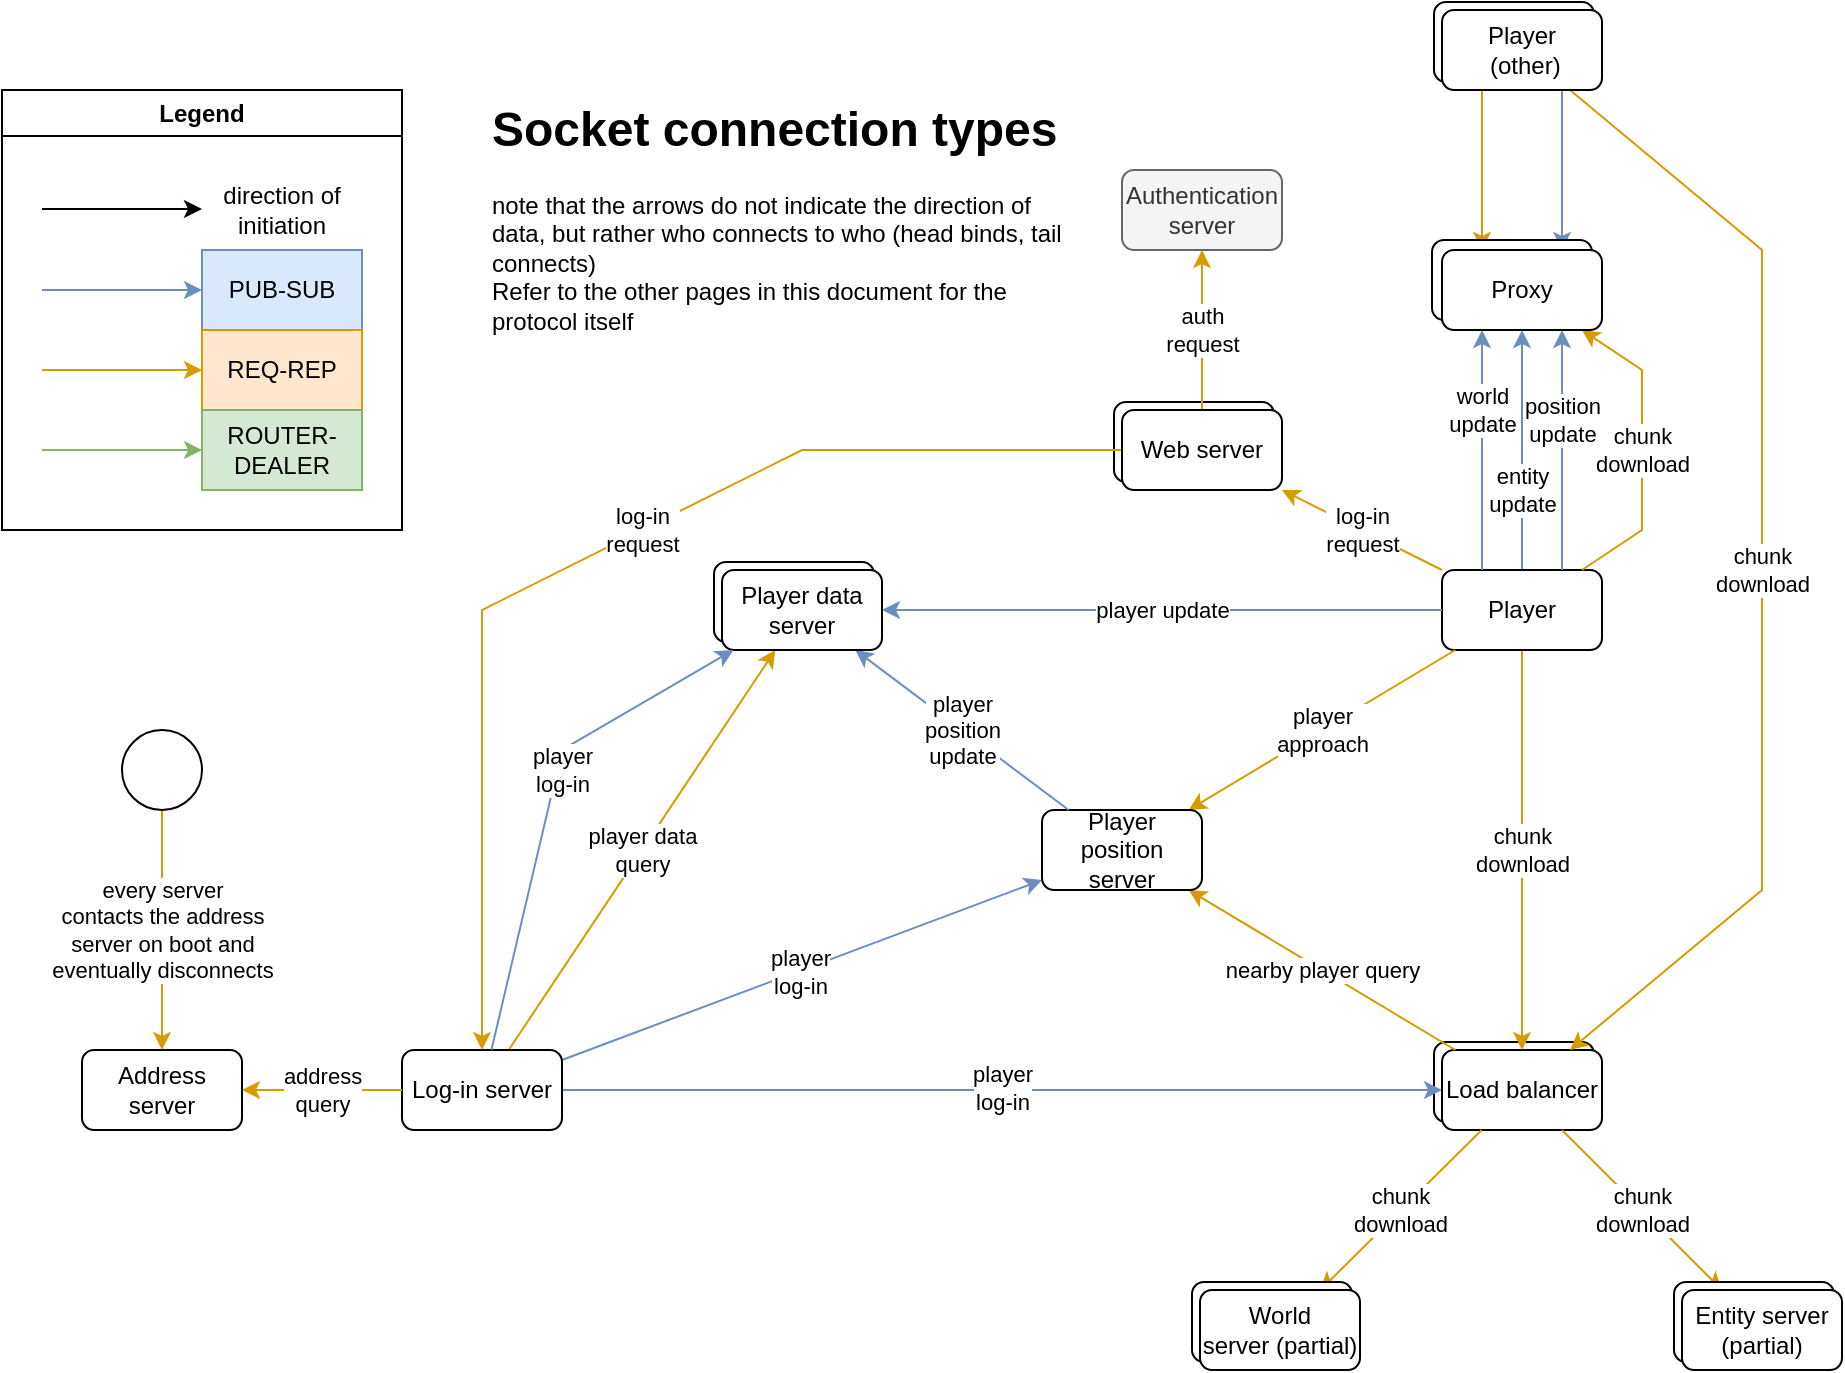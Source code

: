 <mxfile version="24.2.5" type="device" pages="3">
  <diagram name="Page-1" id="-XZSJMTc7Yp8Ca2N_RrX">
    <mxGraphModel dx="2284" dy="844" grid="1" gridSize="10" guides="1" tooltips="1" connect="1" arrows="1" fold="1" page="1" pageScale="1" pageWidth="850" pageHeight="1100" math="0" shadow="0">
      <root>
        <mxCell id="0" />
        <mxCell id="1" parent="0" />
        <mxCell id="c8ndPrOFLr2eYHgnw1_O-13" value="" style="group" parent="1" vertex="1" connectable="0">
          <mxGeometry x="476" y="556" width="84" height="44" as="geometry" />
        </mxCell>
        <mxCell id="c8ndPrOFLr2eYHgnw1_O-11" value="" style="rounded=1;whiteSpace=wrap;html=1;" parent="c8ndPrOFLr2eYHgnw1_O-13" vertex="1">
          <mxGeometry width="80" height="40" as="geometry" />
        </mxCell>
        <mxCell id="cuve7xkzAqDX1PYKI7XO-64" value="Load balancer" style="rounded=1;whiteSpace=wrap;html=1;" parent="c8ndPrOFLr2eYHgnw1_O-13" vertex="1">
          <mxGeometry x="4" y="4" width="80" height="40" as="geometry" />
        </mxCell>
        <mxCell id="zfnvI9YEXxwQ388HLTPP-1" value="Web server" style="rounded=1;whiteSpace=wrap;html=1;" parent="1" vertex="1">
          <mxGeometry x="316" y="236" width="80" height="40" as="geometry" />
        </mxCell>
        <mxCell id="c8ndPrOFLr2eYHgnw1_O-6" value="" style="rounded=1;whiteSpace=wrap;html=1;" parent="1" vertex="1">
          <mxGeometry x="476" y="36" width="80" height="40" as="geometry" />
        </mxCell>
        <mxCell id="_dsYM-RK6ODJ3AJcdP68-7" value="&lt;div&gt;chunk&lt;/div&gt;&lt;div&gt;download&lt;br&gt;&lt;/div&gt;" style="edgeStyle=none;rounded=0;orthogonalLoop=1;jettySize=auto;html=1;labelBackgroundColor=#FFFFFF;startArrow=none;startFill=0;fillColor=#ffe6cc;strokeColor=#d79b00;" parent="1" source="cuve7xkzAqDX1PYKI7XO-9" target="cuve7xkzAqDX1PYKI7XO-64" edge="1">
          <mxGeometry relative="1" as="geometry">
            <Array as="points">
              <mxPoint x="640" y="160" />
              <mxPoint x="640" y="480" />
            </Array>
            <mxPoint x="560" y="170" as="sourcePoint" />
            <mxPoint x="560" y="330" as="targetPoint" />
          </mxGeometry>
        </mxCell>
        <mxCell id="cuve7xkzAqDX1PYKI7XO-21" value="&lt;div&gt;log-in&lt;/div&gt;&lt;div&gt;request&lt;br&gt;&lt;/div&gt;" style="edgeStyle=none;rounded=0;orthogonalLoop=1;jettySize=auto;html=1;fillColor=#ffe6cc;strokeColor=#d79b00;" parent="1" source="MMXoF90WJwNgmBRKdFea-1" target="KNmtMF9vEaBxsJGkywoP-10" edge="1">
          <mxGeometry relative="1" as="geometry">
            <mxPoint x="200" y="280" as="targetPoint" />
          </mxGeometry>
        </mxCell>
        <mxCell id="cuve7xkzAqDX1PYKI7XO-38" value="&lt;div&gt;&lt;span style=&quot;&quot;&gt;chunk &lt;br&gt;&lt;/span&gt;&lt;/div&gt;&lt;div&gt;&lt;span style=&quot;&quot;&gt;download&lt;/span&gt;&lt;/div&gt;" style="edgeStyle=none;rounded=0;orthogonalLoop=1;jettySize=auto;html=1;labelBackgroundColor=default;startArrow=none;startFill=0;fillColor=#ffe6cc;strokeColor=#d79b00;" parent="1" source="MMXoF90WJwNgmBRKdFea-1" target="cuve7xkzAqDX1PYKI7XO-64" edge="1">
          <mxGeometry relative="1" as="geometry">
            <mxPoint x="510" y="620" as="sourcePoint" />
            <mxPoint x="470" y="460" as="targetPoint" />
            <mxPoint as="offset" />
          </mxGeometry>
        </mxCell>
        <mxCell id="cuve7xkzAqDX1PYKI7XO-56" value="&lt;div&gt;entity&lt;/div&gt;&lt;div&gt;update&lt;br&gt;&lt;/div&gt;" style="edgeStyle=elbowEdgeStyle;rounded=0;orthogonalLoop=1;jettySize=auto;html=1;exitX=0.5;exitY=0;exitDx=0;exitDy=0;labelBackgroundColor=#FFFFFF;startArrow=none;startFill=0;fillColor=#dae8fc;strokeColor=#6c8ebf;" parent="1" source="MMXoF90WJwNgmBRKdFea-1" target="qrd6j271ipswhN6O9-AD-4" edge="1">
          <mxGeometry x="-0.333" relative="1" as="geometry">
            <mxPoint as="offset" />
            <mxPoint x="520" y="220" as="targetPoint" />
          </mxGeometry>
        </mxCell>
        <mxCell id="MMXoF90WJwNgmBRKdFea-1" value="&lt;div&gt;Player&lt;/div&gt;" style="rounded=1;whiteSpace=wrap;html=1;" parent="1" vertex="1">
          <mxGeometry x="480" y="320" width="80" height="40" as="geometry" />
        </mxCell>
        <mxCell id="cuve7xkzAqDX1PYKI7XO-2" value="Address server" style="rounded=1;whiteSpace=wrap;html=1;" parent="1" vertex="1">
          <mxGeometry x="-200" y="560" width="80" height="40" as="geometry" />
        </mxCell>
        <mxCell id="cuve7xkzAqDX1PYKI7XO-7" value="&lt;div&gt;auth&lt;/div&gt;&lt;div&gt;request&lt;br&gt;&lt;/div&gt;" style="rounded=0;orthogonalLoop=1;jettySize=auto;html=1;fillColor=#ffe6cc;strokeColor=#d79b00;" parent="1" source="KNmtMF9vEaBxsJGkywoP-10" target="cuve7xkzAqDX1PYKI7XO-5" edge="1">
          <mxGeometry relative="1" as="geometry" />
        </mxCell>
        <mxCell id="cuve7xkzAqDX1PYKI7XO-8" value="&lt;div&gt;player data&lt;/div&gt;&lt;div&gt;query&lt;br&gt;&lt;/div&gt;" style="rounded=0;orthogonalLoop=1;jettySize=auto;html=1;fillColor=#ffe6cc;strokeColor=#d79b00;" parent="1" source="cuve7xkzAqDX1PYKI7XO-4" target="cuve7xkzAqDX1PYKI7XO-6" edge="1">
          <mxGeometry relative="1" as="geometry" />
        </mxCell>
        <mxCell id="KNmtMF9vEaBxsJGkywoP-5" value="player&lt;br&gt;log-in" style="edgeStyle=none;rounded=0;orthogonalLoop=1;jettySize=auto;html=1;fillColor=#dae8fc;strokeColor=#6c8ebf;" parent="1" source="cuve7xkzAqDX1PYKI7XO-4" target="L0Wf4HOtPtDyvwFHwlUj-1" edge="1">
          <mxGeometry x="-0.009" y="-1" relative="1" as="geometry">
            <mxPoint as="offset" />
          </mxGeometry>
        </mxCell>
        <mxCell id="KNmtMF9vEaBxsJGkywoP-6" value="player&lt;br&gt;log-in" style="edgeStyle=none;rounded=0;orthogonalLoop=1;jettySize=auto;html=1;fillColor=#dae8fc;strokeColor=#6c8ebf;" parent="1" source="cuve7xkzAqDX1PYKI7XO-4" target="cuve7xkzAqDX1PYKI7XO-64" edge="1">
          <mxGeometry y="1" relative="1" as="geometry">
            <mxPoint as="offset" />
          </mxGeometry>
        </mxCell>
        <mxCell id="cuve7xkzAqDX1PYKI7XO-4" value="Log-in server" style="rounded=1;whiteSpace=wrap;html=1;" parent="1" vertex="1">
          <mxGeometry x="-40" y="560" width="80" height="40" as="geometry" />
        </mxCell>
        <mxCell id="cuve7xkzAqDX1PYKI7XO-5" value="Authentication server" style="rounded=1;whiteSpace=wrap;html=1;fillColor=#f5f5f5;fontColor=#333333;strokeColor=#666666;" parent="1" vertex="1">
          <mxGeometry x="320" y="120" width="80" height="40" as="geometry" />
        </mxCell>
        <mxCell id="cuve7xkzAqDX1PYKI7XO-43" value="player update" style="edgeStyle=none;rounded=0;orthogonalLoop=1;jettySize=auto;html=1;labelBackgroundColor=#FFFFFF;startArrow=none;startFill=0;fillColor=#dae8fc;strokeColor=#6c8ebf;" parent="1" source="MMXoF90WJwNgmBRKdFea-1" target="cuve7xkzAqDX1PYKI7XO-6" edge="1">
          <mxGeometry relative="1" as="geometry" />
        </mxCell>
        <mxCell id="cuve7xkzAqDX1PYKI7XO-45" value="&lt;div&gt;address&lt;br&gt;&lt;/div&gt;&lt;div&gt;query&lt;br&gt;&lt;/div&gt;" style="edgeStyle=none;rounded=0;orthogonalLoop=1;jettySize=auto;html=1;labelBackgroundColor=#FFFFFF;startArrow=none;startFill=0;fillColor=#ffe6cc;strokeColor=#d79b00;" parent="1" source="cuve7xkzAqDX1PYKI7XO-4" target="cuve7xkzAqDX1PYKI7XO-2" edge="1">
          <mxGeometry relative="1" as="geometry" />
        </mxCell>
        <mxCell id="cuve7xkzAqDX1PYKI7XO-39" value="&lt;div&gt;world&lt;/div&gt;&lt;div&gt;update&lt;br&gt;&lt;/div&gt;" style="edgeStyle=elbowEdgeStyle;rounded=0;orthogonalLoop=1;jettySize=auto;html=1;labelBackgroundColor=#FFFFFF;startArrow=none;startFill=0;fillColor=#dae8fc;strokeColor=#6c8ebf;exitX=0.25;exitY=0;exitDx=0;exitDy=0;" parent="1" source="MMXoF90WJwNgmBRKdFea-1" target="qrd6j271ipswhN6O9-AD-4" edge="1">
          <mxGeometry x="0.333" relative="1" as="geometry">
            <mxPoint x="670" y="310" as="sourcePoint" />
            <mxPoint as="offset" />
            <mxPoint x="500" y="220" as="targetPoint" />
          </mxGeometry>
        </mxCell>
        <mxCell id="qrd6j271ipswhN6O9-AD-5" style="edgeStyle=elbowEdgeStyle;rounded=0;orthogonalLoop=1;jettySize=auto;html=1;fillColor=#dae8fc;strokeColor=#6c8ebf;exitX=0.75;exitY=1;exitDx=0;exitDy=0;" edge="1" parent="1" source="cuve7xkzAqDX1PYKI7XO-9" target="qrd6j271ipswhN6O9-AD-4">
          <mxGeometry relative="1" as="geometry" />
        </mxCell>
        <mxCell id="qrd6j271ipswhN6O9-AD-7" style="edgeStyle=elbowEdgeStyle;rounded=0;orthogonalLoop=1;jettySize=auto;html=1;exitX=0.25;exitY=1;exitDx=0;exitDy=0;fillColor=#ffe6cc;strokeColor=#d79b00;" edge="1" parent="1" source="cuve7xkzAqDX1PYKI7XO-9" target="qrd6j271ipswhN6O9-AD-4">
          <mxGeometry relative="1" as="geometry" />
        </mxCell>
        <mxCell id="cuve7xkzAqDX1PYKI7XO-9" value="&lt;div&gt;Player&lt;br&gt;&lt;/div&gt;&amp;nbsp;(other)" style="rounded=1;whiteSpace=wrap;html=1;" parent="1" vertex="1">
          <mxGeometry x="480" y="40" width="80" height="40" as="geometry" />
        </mxCell>
        <mxCell id="cuve7xkzAqDX1PYKI7XO-14" value="Legend" style="swimlane;whiteSpace=wrap;html=1;" parent="1" vertex="1">
          <mxGeometry x="-240" y="80" width="200" height="220" as="geometry" />
        </mxCell>
        <mxCell id="cuve7xkzAqDX1PYKI7XO-13" value="" style="endArrow=classic;html=1;rounded=0;fillColor=#dae8fc;strokeColor=#6c8ebf;" parent="cuve7xkzAqDX1PYKI7XO-14" edge="1">
          <mxGeometry width="50" height="50" relative="1" as="geometry">
            <mxPoint x="20" y="100" as="sourcePoint" />
            <mxPoint x="100" y="100" as="targetPoint" />
          </mxGeometry>
        </mxCell>
        <mxCell id="cuve7xkzAqDX1PYKI7XO-15" value="PUB-SUB" style="text;html=1;strokeColor=#6c8ebf;fillColor=#dae8fc;align=center;verticalAlign=middle;whiteSpace=wrap;rounded=0;" parent="cuve7xkzAqDX1PYKI7XO-14" vertex="1">
          <mxGeometry x="100" y="80" width="80" height="40" as="geometry" />
        </mxCell>
        <mxCell id="cuve7xkzAqDX1PYKI7XO-16" value="" style="endArrow=classic;html=1;rounded=0;fillColor=#ffe6cc;strokeColor=#d79b00;" parent="cuve7xkzAqDX1PYKI7XO-14" edge="1">
          <mxGeometry width="50" height="50" relative="1" as="geometry">
            <mxPoint x="20" y="140" as="sourcePoint" />
            <mxPoint x="100" y="140" as="targetPoint" />
          </mxGeometry>
        </mxCell>
        <mxCell id="cuve7xkzAqDX1PYKI7XO-17" value="REQ-REP" style="text;html=1;strokeColor=#d79b00;fillColor=#ffe6cc;align=center;verticalAlign=middle;whiteSpace=wrap;rounded=0;" parent="cuve7xkzAqDX1PYKI7XO-14" vertex="1">
          <mxGeometry x="100" y="120" width="80" height="40" as="geometry" />
        </mxCell>
        <mxCell id="cuve7xkzAqDX1PYKI7XO-18" value="" style="endArrow=classic;html=1;rounded=0;fillColor=#d5e8d4;strokeColor=#82b366;" parent="cuve7xkzAqDX1PYKI7XO-14" edge="1">
          <mxGeometry width="50" height="50" relative="1" as="geometry">
            <mxPoint x="20" y="180" as="sourcePoint" />
            <mxPoint x="100" y="180" as="targetPoint" />
          </mxGeometry>
        </mxCell>
        <mxCell id="cuve7xkzAqDX1PYKI7XO-19" value="ROUTER-DEALER" style="text;html=1;strokeColor=#82b366;fillColor=#d5e8d4;align=center;verticalAlign=middle;whiteSpace=wrap;rounded=0;" parent="cuve7xkzAqDX1PYKI7XO-14" vertex="1">
          <mxGeometry x="100" y="160" width="80" height="40" as="geometry" />
        </mxCell>
        <mxCell id="cuve7xkzAqDX1PYKI7XO-24" value="direction of initiation" style="text;html=1;strokeColor=none;fillColor=none;align=center;verticalAlign=middle;whiteSpace=wrap;rounded=0;" parent="cuve7xkzAqDX1PYKI7XO-14" vertex="1">
          <mxGeometry x="100" y="40" width="80" height="40" as="geometry" />
        </mxCell>
        <mxCell id="cuve7xkzAqDX1PYKI7XO-23" value="" style="endArrow=classic;html=1;rounded=0;" parent="cuve7xkzAqDX1PYKI7XO-14" edge="1">
          <mxGeometry width="50" height="50" relative="1" as="geometry">
            <mxPoint x="20" y="59.5" as="sourcePoint" />
            <mxPoint x="100" y="59.5" as="targetPoint" />
          </mxGeometry>
        </mxCell>
        <mxCell id="c8ndPrOFLr2eYHgnw1_O-4" style="edgeStyle=none;rounded=0;orthogonalLoop=1;jettySize=auto;html=1;exitX=0.5;exitY=0;exitDx=0;exitDy=0;fillColor=#f8cecc;strokeColor=#b85450;" parent="cuve7xkzAqDX1PYKI7XO-14" edge="1">
          <mxGeometry relative="1" as="geometry">
            <mxPoint x="140" y="200" as="sourcePoint" />
            <mxPoint x="140" y="200" as="targetPoint" />
          </mxGeometry>
        </mxCell>
        <mxCell id="cuve7xkzAqDX1PYKI7XO-41" value="&lt;div&gt;position&lt;br&gt;&lt;/div&gt;&lt;div&gt;update&lt;br&gt;&lt;/div&gt;" style="edgeStyle=elbowEdgeStyle;rounded=0;orthogonalLoop=1;jettySize=auto;html=1;labelBackgroundColor=#FFFFFF;startArrow=none;startFill=0;exitX=0.75;exitY=0;exitDx=0;exitDy=0;fillColor=#dae8fc;strokeColor=#6c8ebf;" parent="1" source="MMXoF90WJwNgmBRKdFea-1" target="qrd6j271ipswhN6O9-AD-4" edge="1">
          <mxGeometry x="0.25" relative="1" as="geometry">
            <mxPoint x="510" y="450" as="sourcePoint" />
            <mxPoint x="540" y="220" as="targetPoint" />
            <mxPoint as="offset" />
          </mxGeometry>
        </mxCell>
        <mxCell id="cuve7xkzAqDX1PYKI7XO-70" value="&lt;div&gt;chunk&lt;/div&gt;&lt;div&gt;download&lt;br&gt;&lt;/div&gt;" style="edgeStyle=none;rounded=0;orthogonalLoop=1;jettySize=auto;html=1;labelBackgroundColor=#FFFFFF;startArrow=none;startFill=0;fillColor=#ffe6cc;strokeColor=#d79b00;" parent="1" source="cuve7xkzAqDX1PYKI7XO-64" target="cuve7xkzAqDX1PYKI7XO-1" edge="1">
          <mxGeometry relative="1" as="geometry" />
        </mxCell>
        <mxCell id="v56a6x5pqsM9GCOECDcj-1" value="&lt;div&gt;chunk&lt;/div&gt;&lt;div&gt;download&lt;br&gt;&lt;/div&gt;" style="rounded=0;orthogonalLoop=1;jettySize=auto;html=1;labelBackgroundColor=#FFFFFF;startArrow=none;startFill=0;fillColor=#ffe6cc;strokeColor=#d79b00;" parent="1" source="MMXoF90WJwNgmBRKdFea-1" target="qrd6j271ipswhN6O9-AD-4" edge="1">
          <mxGeometry relative="1" as="geometry">
            <Array as="points">
              <mxPoint x="580" y="300" />
              <mxPoint x="580" y="220" />
            </Array>
            <mxPoint x="760" y="360" as="sourcePoint" />
            <mxPoint x="613.684" y="220" as="targetPoint" />
            <mxPoint as="offset" />
          </mxGeometry>
        </mxCell>
        <mxCell id="c8ndPrOFLr2eYHgnw1_O-5" value="nearby player query" style="edgeStyle=none;rounded=0;orthogonalLoop=1;jettySize=auto;html=1;fillColor=#ffe6cc;strokeColor=#d79b00;" parent="1" source="cuve7xkzAqDX1PYKI7XO-64" target="L0Wf4HOtPtDyvwFHwlUj-1" edge="1">
          <mxGeometry relative="1" as="geometry" />
        </mxCell>
        <mxCell id="cuve7xkzAqDX1PYKI7XO-68" value="&lt;div&gt;&lt;span style=&quot;&quot;&gt;chunk &lt;br&gt;&lt;/span&gt;&lt;/div&gt;&lt;div&gt;&lt;span style=&quot;&quot;&gt;download&lt;/span&gt;&lt;/div&gt;" style="edgeStyle=none;rounded=0;orthogonalLoop=1;jettySize=auto;html=1;labelBackgroundColor=default;startArrow=none;startFill=0;fillColor=#ffe6cc;strokeColor=#d79b00;" parent="1" source="cuve7xkzAqDX1PYKI7XO-64" target="cuve7xkzAqDX1PYKI7XO-52" edge="1">
          <mxGeometry relative="1" as="geometry">
            <mxPoint x="560" y="600" as="sourcePoint" />
            <mxPoint x="530" y="490" as="targetPoint" />
            <mxPoint as="offset" />
          </mxGeometry>
        </mxCell>
        <mxCell id="c8ndPrOFLr2eYHgnw1_O-3" value="player&lt;br&gt;approach" style="edgeStyle=none;rounded=0;orthogonalLoop=1;jettySize=auto;html=1;fillColor=#ffe6cc;strokeColor=#d79b00;" parent="1" source="MMXoF90WJwNgmBRKdFea-1" target="L0Wf4HOtPtDyvwFHwlUj-1" edge="1">
          <mxGeometry relative="1" as="geometry" />
        </mxCell>
        <mxCell id="L0Wf4HOtPtDyvwFHwlUj-1" value="Player position server" style="rounded=1;whiteSpace=wrap;html=1;" parent="1" vertex="1">
          <mxGeometry x="280" y="440" width="80" height="40" as="geometry" />
        </mxCell>
        <mxCell id="L0Wf4HOtPtDyvwFHwlUj-12" value="player &lt;br&gt;position&lt;br&gt;update" style="edgeStyle=none;rounded=0;orthogonalLoop=1;jettySize=auto;html=1;labelBackgroundColor=#FFFFFF;startArrow=none;startFill=0;fillColor=#dae8fc;strokeColor=#6c8ebf;" parent="1" source="L0Wf4HOtPtDyvwFHwlUj-1" target="cuve7xkzAqDX1PYKI7XO-6" edge="1">
          <mxGeometry relative="1" as="geometry">
            <mxPoint x="170" y="340" as="sourcePoint" />
            <mxPoint x="490" y="340" as="targetPoint" />
          </mxGeometry>
        </mxCell>
        <mxCell id="_dsYM-RK6ODJ3AJcdP68-9" value="&lt;h1&gt;Socket connection types&lt;/h1&gt;&lt;div&gt;note that the arrows do not indicate the direction of data, but rather who connects to who (head binds, tail connects)&lt;/div&gt;&lt;div&gt;Refer to the other pages in this document for the protocol itself&lt;/div&gt;" style="text;html=1;strokeColor=none;fillColor=none;spacing=5;spacingTop=-20;whiteSpace=wrap;overflow=hidden;rounded=0;" parent="1" vertex="1">
          <mxGeometry y="80" width="300" height="160" as="geometry" />
        </mxCell>
        <mxCell id="c8ndPrOFLr2eYHgnw1_O-12" value="" style="group" parent="1" vertex="1" connectable="0">
          <mxGeometry x="116" y="316" width="84" height="44" as="geometry" />
        </mxCell>
        <mxCell id="c8ndPrOFLr2eYHgnw1_O-7" value="" style="rounded=1;whiteSpace=wrap;html=1;" parent="c8ndPrOFLr2eYHgnw1_O-12" vertex="1">
          <mxGeometry width="80" height="40" as="geometry" />
        </mxCell>
        <mxCell id="cuve7xkzAqDX1PYKI7XO-6" value="Player data server" style="rounded=1;whiteSpace=wrap;html=1;" parent="c8ndPrOFLr2eYHgnw1_O-12" vertex="1">
          <mxGeometry x="4" y="4" width="80" height="40" as="geometry" />
        </mxCell>
        <mxCell id="c8ndPrOFLr2eYHgnw1_O-14" value="" style="group" parent="1" vertex="1" connectable="0">
          <mxGeometry x="596" y="676" width="84" height="44" as="geometry" />
        </mxCell>
        <mxCell id="c8ndPrOFLr2eYHgnw1_O-10" value="" style="rounded=1;whiteSpace=wrap;html=1;" parent="c8ndPrOFLr2eYHgnw1_O-14" vertex="1">
          <mxGeometry width="80" height="40" as="geometry" />
        </mxCell>
        <mxCell id="cuve7xkzAqDX1PYKI7XO-52" value="&lt;div&gt;Entity server&lt;/div&gt;&lt;div&gt;(partial)&lt;br&gt;&lt;/div&gt;" style="rounded=1;whiteSpace=wrap;html=1;" parent="c8ndPrOFLr2eYHgnw1_O-14" vertex="1">
          <mxGeometry x="4" y="4" width="80" height="40" as="geometry" />
        </mxCell>
        <mxCell id="c8ndPrOFLr2eYHgnw1_O-21" value="" style="group" parent="1" vertex="1" connectable="0">
          <mxGeometry x="355" y="676" width="84" height="44" as="geometry" />
        </mxCell>
        <mxCell id="c8ndPrOFLr2eYHgnw1_O-18" value="&lt;div&gt;&lt;br&gt;&lt;/div&gt;" style="rounded=1;whiteSpace=wrap;html=1;container=0;" parent="c8ndPrOFLr2eYHgnw1_O-21" vertex="1">
          <mxGeometry width="80" height="40" as="geometry" />
        </mxCell>
        <mxCell id="cuve7xkzAqDX1PYKI7XO-1" value="&lt;div&gt;World &lt;br&gt;&lt;/div&gt;&lt;div&gt;server (partial)&lt;br&gt;&lt;/div&gt;" style="rounded=1;whiteSpace=wrap;html=1;container=0;" parent="c8ndPrOFLr2eYHgnw1_O-21" vertex="1">
          <mxGeometry x="4" y="4" width="80" height="40" as="geometry" />
        </mxCell>
        <mxCell id="KNmtMF9vEaBxsJGkywoP-2" value="every server&lt;br&gt;contacts the address&lt;br&gt;server on boot and&lt;br&gt;eventually disconnects" style="endArrow=classic;html=1;rounded=0;fillColor=#ffe6cc;strokeColor=#d79b00;" parent="1" source="KNmtMF9vEaBxsJGkywoP-3" target="cuve7xkzAqDX1PYKI7XO-2" edge="1">
          <mxGeometry width="50" height="50" relative="1" as="geometry">
            <mxPoint x="960" y="710" as="sourcePoint" />
            <mxPoint x="790" y="970" as="targetPoint" />
          </mxGeometry>
        </mxCell>
        <mxCell id="KNmtMF9vEaBxsJGkywoP-3" value="" style="ellipse;whiteSpace=wrap;html=1;aspect=fixed;" parent="1" vertex="1">
          <mxGeometry x="-180" y="400" width="40" height="40" as="geometry" />
        </mxCell>
        <mxCell id="KNmtMF9vEaBxsJGkywoP-8" value="player&lt;br&gt;log-in" style="edgeStyle=none;rounded=0;orthogonalLoop=1;jettySize=auto;html=1;fillColor=#dae8fc;strokeColor=#6c8ebf;" parent="1" source="cuve7xkzAqDX1PYKI7XO-4" target="cuve7xkzAqDX1PYKI7XO-6" edge="1">
          <mxGeometry x="0.142" y="-2" relative="1" as="geometry">
            <mxPoint x="341.111" y="250" as="sourcePoint" />
            <mxPoint x="120" y="280" as="targetPoint" />
            <mxPoint as="offset" />
            <Array as="points">
              <mxPoint x="40" y="410" />
            </Array>
          </mxGeometry>
        </mxCell>
        <mxCell id="KNmtMF9vEaBxsJGkywoP-11" value="log-in&lt;br&gt;&lt;div style=&quot;border-color: var(--border-color); color: rgb(0, 0, 0); font-family: Helvetica; font-size: 11px; font-style: normal; font-variant-ligatures: normal; font-variant-caps: normal; font-weight: 400; letter-spacing: normal; orphans: 2; text-align: center; text-indent: 0px; text-transform: none; widows: 2; word-spacing: 0px; -webkit-text-stroke-width: 0px; text-decoration-thickness: initial; text-decoration-style: initial; text-decoration-color: initial;&quot;&gt;request&lt;/div&gt;" style="edgeStyle=none;rounded=0;orthogonalLoop=1;jettySize=auto;html=1;fillColor=#ffe6cc;strokeColor=#d79b00;" parent="1" source="KNmtMF9vEaBxsJGkywoP-10" target="cuve7xkzAqDX1PYKI7XO-4" edge="1">
          <mxGeometry x="-0.107" relative="1" as="geometry">
            <Array as="points">
              <mxPoint x="160" y="260" />
              <mxPoint y="340" />
            </Array>
            <mxPoint as="offset" />
          </mxGeometry>
        </mxCell>
        <mxCell id="KNmtMF9vEaBxsJGkywoP-10" value="Web server" style="rounded=1;whiteSpace=wrap;html=1;" parent="1" vertex="1">
          <mxGeometry x="320" y="240" width="80" height="40" as="geometry" />
        </mxCell>
        <mxCell id="qrd6j271ipswhN6O9-AD-10" value="" style="group" vertex="1" connectable="0" parent="1">
          <mxGeometry x="475" y="155" width="85" height="45" as="geometry" />
        </mxCell>
        <mxCell id="qrd6j271ipswhN6O9-AD-9" value="&lt;div&gt;Proxy&lt;/div&gt;" style="rounded=1;whiteSpace=wrap;html=1;" vertex="1" parent="qrd6j271ipswhN6O9-AD-10">
          <mxGeometry width="80" height="40" as="geometry" />
        </mxCell>
        <mxCell id="qrd6j271ipswhN6O9-AD-4" value="&lt;div&gt;Proxy&lt;/div&gt;" style="rounded=1;whiteSpace=wrap;html=1;" vertex="1" parent="qrd6j271ipswhN6O9-AD-10">
          <mxGeometry x="5" y="5" width="80" height="40" as="geometry" />
        </mxCell>
      </root>
    </mxGraphModel>
  </diagram>
  <diagram id="2rH9F_5MqdXdmxQtp1SE" name="Page-2">
    <mxGraphModel dx="1434" dy="844" grid="1" gridSize="10" guides="1" tooltips="1" connect="1" arrows="1" fold="1" page="1" pageScale="1" pageWidth="850" pageHeight="1100" math="0" shadow="0">
      <root>
        <mxCell id="0" />
        <mxCell id="1" parent="0" />
        <mxCell id="-tuKqR9fAFaoYF-rmdgB-1" value="Authentication server" style="shape=umlLifeline;perimeter=lifelinePerimeter;whiteSpace=wrap;html=1;container=1;collapsible=0;recursiveResize=0;outlineConnect=0;" parent="1" vertex="1">
          <mxGeometry x="200" y="240" width="80" height="960" as="geometry" />
        </mxCell>
        <mxCell id="ZFV4AHw3H8PhLqrkobBd-27" value="&lt;div&gt;Player&lt;/div&gt;" style="shape=umlLifeline;perimeter=lifelinePerimeter;whiteSpace=wrap;html=1;container=1;collapsible=0;recursiveResize=0;outlineConnect=0;" parent="1" vertex="1">
          <mxGeometry x="560" y="240" width="80" height="960" as="geometry" />
        </mxCell>
        <mxCell id="ZFV4AHw3H8PhLqrkobBd-28" value="Web server" style="shape=umlLifeline;perimeter=lifelinePerimeter;whiteSpace=wrap;html=1;container=1;collapsible=0;recursiveResize=0;outlineConnect=0;" parent="1" vertex="1">
          <mxGeometry x="320" y="240" width="80" height="960" as="geometry" />
        </mxCell>
        <mxCell id="ZFV4AHw3H8PhLqrkobBd-29" value="Player &lt;br&gt;(other)&lt;div&gt;&lt;/div&gt;" style="shape=umlLifeline;perimeter=lifelinePerimeter;whiteSpace=wrap;html=1;container=1;collapsible=0;recursiveResize=0;outlineConnect=0;" parent="1" vertex="1">
          <mxGeometry x="680" y="240" width="80" height="960" as="geometry" />
        </mxCell>
        <mxCell id="ZFV4AHw3H8PhLqrkobBd-30" value="&lt;div&gt;World &lt;br&gt;&lt;/div&gt;&lt;div&gt;server (partial)&lt;br&gt;&lt;/div&gt;" style="shape=umlLifeline;perimeter=lifelinePerimeter;whiteSpace=wrap;html=1;container=1;collapsible=0;recursiveResize=0;outlineConnect=0;" parent="1" vertex="1">
          <mxGeometry x="920" y="240" width="80" height="960" as="geometry" />
        </mxCell>
        <mxCell id="ZFV4AHw3H8PhLqrkobBd-31" value="&lt;div&gt;Entity server&lt;/div&gt;&lt;div&gt;(partial)&lt;br&gt;&lt;/div&gt;" style="shape=umlLifeline;perimeter=lifelinePerimeter;whiteSpace=wrap;html=1;container=1;collapsible=0;recursiveResize=0;outlineConnect=0;" parent="1" vertex="1">
          <mxGeometry x="1040" y="240" width="80" height="960" as="geometry" />
        </mxCell>
        <mxCell id="ZFV4AHw3H8PhLqrkobBd-32" value="Load balancer" style="shape=umlLifeline;perimeter=lifelinePerimeter;whiteSpace=wrap;html=1;container=1;collapsible=0;recursiveResize=0;outlineConnect=0;" parent="1" vertex="1">
          <mxGeometry x="800" y="240" width="80" height="960" as="geometry" />
        </mxCell>
        <mxCell id="ZFV4AHw3H8PhLqrkobBd-33" value="Player data server" style="shape=umlLifeline;perimeter=lifelinePerimeter;whiteSpace=wrap;html=1;container=1;collapsible=0;recursiveResize=0;outlineConnect=0;" parent="1" vertex="1">
          <mxGeometry x="440" y="240" width="80" height="950" as="geometry" />
        </mxCell>
        <mxCell id="ZFV4AHw3H8PhLqrkobBd-34" value="Address server" style="shape=umlLifeline;perimeter=lifelinePerimeter;whiteSpace=wrap;html=1;container=1;collapsible=0;recursiveResize=0;outlineConnect=0;" parent="1" vertex="1">
          <mxGeometry x="80" y="240" width="80" height="960" as="geometry" />
        </mxCell>
        <mxCell id="-w7kCB416xzwlQNdPPHb-1" value="Client logon sequence (errors not shown)" style="text;html=1;strokeColor=none;fillColor=none;align=left;verticalAlign=middle;whiteSpace=wrap;rounded=0;" parent="1" vertex="1">
          <mxGeometry x="80" y="160" width="360" height="40" as="geometry" />
        </mxCell>
        <mxCell id="f25i-eDw_AEn_wn4EW7S-1" value="logon request" style="endArrow=classic;html=1;rounded=0;" parent="1" source="ZFV4AHw3H8PhLqrkobBd-27" target="ZFV4AHw3H8PhLqrkobBd-28" edge="1">
          <mxGeometry x="0.412" width="50" height="50" relative="1" as="geometry">
            <mxPoint x="700" y="450" as="sourcePoint" />
            <mxPoint x="750" y="400" as="targetPoint" />
            <Array as="points">
              <mxPoint x="500" y="300" />
            </Array>
            <mxPoint x="1" as="offset" />
          </mxGeometry>
        </mxCell>
        <mxCell id="f25i-eDw_AEn_wn4EW7S-2" value="authentication" style="endArrow=classic;html=1;rounded=0;" parent="1" source="ZFV4AHw3H8PhLqrkobBd-28" target="-tuKqR9fAFaoYF-rmdgB-1" edge="1">
          <mxGeometry width="50" height="50" relative="1" as="geometry">
            <mxPoint x="609.5" y="310" as="sourcePoint" />
            <mxPoint x="369.5" y="310" as="targetPoint" />
            <Array as="points">
              <mxPoint x="300" y="310" />
            </Array>
          </mxGeometry>
        </mxCell>
        <mxCell id="f25i-eDw_AEn_wn4EW7S-4" value="query server addresses" style="endArrow=classic;html=1;rounded=0;" parent="1" source="ZFV4AHw3H8PhLqrkobBd-28" target="ZFV4AHw3H8PhLqrkobBd-34" edge="1">
          <mxGeometry x="0.329" width="50" height="50" relative="1" as="geometry">
            <mxPoint x="369.5" y="320" as="sourcePoint" />
            <mxPoint x="249.5" y="320" as="targetPoint" />
            <Array as="points">
              <mxPoint x="300" y="330" />
            </Array>
            <mxPoint x="1" as="offset" />
          </mxGeometry>
        </mxCell>
        <mxCell id="f25i-eDw_AEn_wn4EW7S-5" value="" style="endArrow=classic;html=1;rounded=0;dashed=1;dashPattern=8 8;" parent="1" source="ZFV4AHw3H8PhLqrkobBd-34" target="ZFV4AHw3H8PhLqrkobBd-28" edge="1">
          <mxGeometry width="50" height="50" relative="1" as="geometry">
            <mxPoint x="369.5" y="330" as="sourcePoint" />
            <mxPoint x="129.5" y="330" as="targetPoint" />
            <Array as="points">
              <mxPoint x="310" y="340" />
            </Array>
          </mxGeometry>
        </mxCell>
        <mxCell id="f25i-eDw_AEn_wn4EW7S-6" value="request player&lt;br&gt;data and player ip" style="endArrow=classic;html=1;rounded=0;" parent="1" source="ZFV4AHw3H8PhLqrkobBd-28" target="ZFV4AHw3H8PhLqrkobBd-33" edge="1">
          <mxGeometry width="50" height="50" relative="1" as="geometry">
            <mxPoint x="700" y="450" as="sourcePoint" />
            <mxPoint x="750" y="400" as="targetPoint" />
            <Array as="points">
              <mxPoint x="420" y="370" />
            </Array>
            <mxPoint as="offset" />
          </mxGeometry>
        </mxCell>
        <mxCell id="f25i-eDw_AEn_wn4EW7S-7" value="auth success" style="endArrow=classic;html=1;rounded=0;dashed=1;dashPattern=8 8;" parent="1" source="-tuKqR9fAFaoYF-rmdgB-1" target="ZFV4AHw3H8PhLqrkobBd-28" edge="1">
          <mxGeometry width="50" height="50" relative="1" as="geometry">
            <mxPoint x="249.5" y="370" as="sourcePoint" />
            <mxPoint x="360" y="230" as="targetPoint" />
            <Array as="points">
              <mxPoint x="290" y="360" />
            </Array>
          </mxGeometry>
        </mxCell>
        <mxCell id="8QYPCWkcC_Ok5zEBA0vk-1" value="logon success&lt;br&gt;(list ip addresses)" style="endArrow=classic;html=1;rounded=0;dashed=1;dashPattern=8 8;" parent="1" source="ZFV4AHw3H8PhLqrkobBd-28" target="ZFV4AHw3H8PhLqrkobBd-27" edge="1">
          <mxGeometry x="0.588" width="50" height="50" relative="1" as="geometry">
            <mxPoint x="369.5" y="380" as="sourcePoint" />
            <mxPoint x="489.5" y="380" as="targetPoint" />
            <Array as="points">
              <mxPoint x="430" y="400" />
            </Array>
            <mxPoint as="offset" />
          </mxGeometry>
        </mxCell>
        <mxCell id="8QYPCWkcC_Ok5zEBA0vk-2" value="" style="endArrow=classic;html=1;rounded=0;dashed=1;dashPattern=8 8;" parent="1" source="ZFV4AHw3H8PhLqrkobBd-33" target="ZFV4AHw3H8PhLqrkobBd-28" edge="1">
          <mxGeometry width="50" height="50" relative="1" as="geometry">
            <mxPoint x="129.5" y="350" as="sourcePoint" />
            <mxPoint x="369.5" y="350" as="targetPoint" />
            <Array as="points">
              <mxPoint x="420" y="390" />
            </Array>
          </mxGeometry>
        </mxCell>
      </root>
    </mxGraphModel>
  </diagram>
  <diagram id="aE-fr7ddCMi2aRXdE1My" name="Page-3">
    <mxGraphModel dx="1434" dy="844" grid="1" gridSize="10" guides="1" tooltips="1" connect="1" arrows="1" fold="1" page="1" pageScale="1" pageWidth="850" pageHeight="1100" math="0" shadow="0">
      <root>
        <mxCell id="0" />
        <mxCell id="1" parent="0" />
        <mxCell id="s1Q3ixZjFzRjojSJiRD9-1" value="Authentication server" style="shape=umlLifeline;perimeter=lifelinePerimeter;whiteSpace=wrap;html=1;container=1;collapsible=0;recursiveResize=0;outlineConnect=0;" parent="1" vertex="1">
          <mxGeometry x="200" y="240" width="80" height="960" as="geometry" />
        </mxCell>
        <mxCell id="s1Q3ixZjFzRjojSJiRD9-3" value="Web server" style="shape=umlLifeline;perimeter=lifelinePerimeter;whiteSpace=wrap;html=1;container=1;collapsible=0;recursiveResize=0;outlineConnect=0;" parent="1" vertex="1">
          <mxGeometry x="320" y="240" width="80" height="960" as="geometry" />
        </mxCell>
        <mxCell id="s1Q3ixZjFzRjojSJiRD9-5" value="&lt;div&gt;World &lt;br&gt;&lt;/div&gt;&lt;div&gt;server (partial)&lt;br&gt;&lt;/div&gt;" style="shape=umlLifeline;perimeter=lifelinePerimeter;whiteSpace=wrap;html=1;container=1;collapsible=0;recursiveResize=0;outlineConnect=0;" parent="1" vertex="1">
          <mxGeometry x="920" y="240" width="80" height="960" as="geometry" />
        </mxCell>
        <mxCell id="s1Q3ixZjFzRjojSJiRD9-6" value="&lt;div&gt;Entity server&lt;/div&gt;&lt;div&gt;(partial)&lt;br&gt;&lt;/div&gt;" style="shape=umlLifeline;perimeter=lifelinePerimeter;whiteSpace=wrap;html=1;container=1;collapsible=0;recursiveResize=0;outlineConnect=0;" parent="1" vertex="1">
          <mxGeometry x="1040" y="240" width="80" height="960" as="geometry" />
        </mxCell>
        <mxCell id="s1Q3ixZjFzRjojSJiRD9-7" value="Load balancer" style="shape=umlLifeline;perimeter=lifelinePerimeter;whiteSpace=wrap;html=1;container=1;collapsible=0;recursiveResize=0;outlineConnect=0;" parent="1" vertex="1">
          <mxGeometry x="800" y="240" width="80" height="960" as="geometry" />
        </mxCell>
        <mxCell id="s1Q3ixZjFzRjojSJiRD9-8" value="Player data server" style="shape=umlLifeline;perimeter=lifelinePerimeter;whiteSpace=wrap;html=1;container=1;collapsible=0;recursiveResize=0;outlineConnect=0;" parent="1" vertex="1">
          <mxGeometry x="440" y="240" width="80" height="950" as="geometry" />
        </mxCell>
        <mxCell id="s1Q3ixZjFzRjojSJiRD9-9" value="Address server" style="shape=umlLifeline;perimeter=lifelinePerimeter;whiteSpace=wrap;html=1;container=1;collapsible=0;recursiveResize=0;outlineConnect=0;" parent="1" vertex="1">
          <mxGeometry x="80" y="240" width="80" height="960" as="geometry" />
        </mxCell>
        <mxCell id="s1Q3ixZjFzRjojSJiRD9-10" value="unused" style="text;html=1;strokeColor=none;fillColor=none;align=left;verticalAlign=middle;whiteSpace=wrap;rounded=0;" parent="1" vertex="1">
          <mxGeometry x="80" y="160" width="360" height="40" as="geometry" />
        </mxCell>
        <mxCell id="TnpoW8dTERMTrTvTk78g-1" value="&lt;div&gt;Player&lt;/div&gt;" style="shape=umlLifeline;perimeter=lifelinePerimeter;whiteSpace=wrap;html=1;container=1;collapsible=0;recursiveResize=0;outlineConnect=0;" parent="1" vertex="1">
          <mxGeometry x="560" y="240" width="80" height="960" as="geometry" />
        </mxCell>
        <mxCell id="TnpoW8dTERMTrTvTk78g-2" value="Player &lt;br&gt;(other)&lt;div&gt;&lt;/div&gt;" style="shape=umlLifeline;perimeter=lifelinePerimeter;whiteSpace=wrap;html=1;container=1;collapsible=0;recursiveResize=0;outlineConnect=0;" parent="1" vertex="1">
          <mxGeometry x="680" y="240" width="80" height="960" as="geometry" />
        </mxCell>
      </root>
    </mxGraphModel>
  </diagram>
</mxfile>
